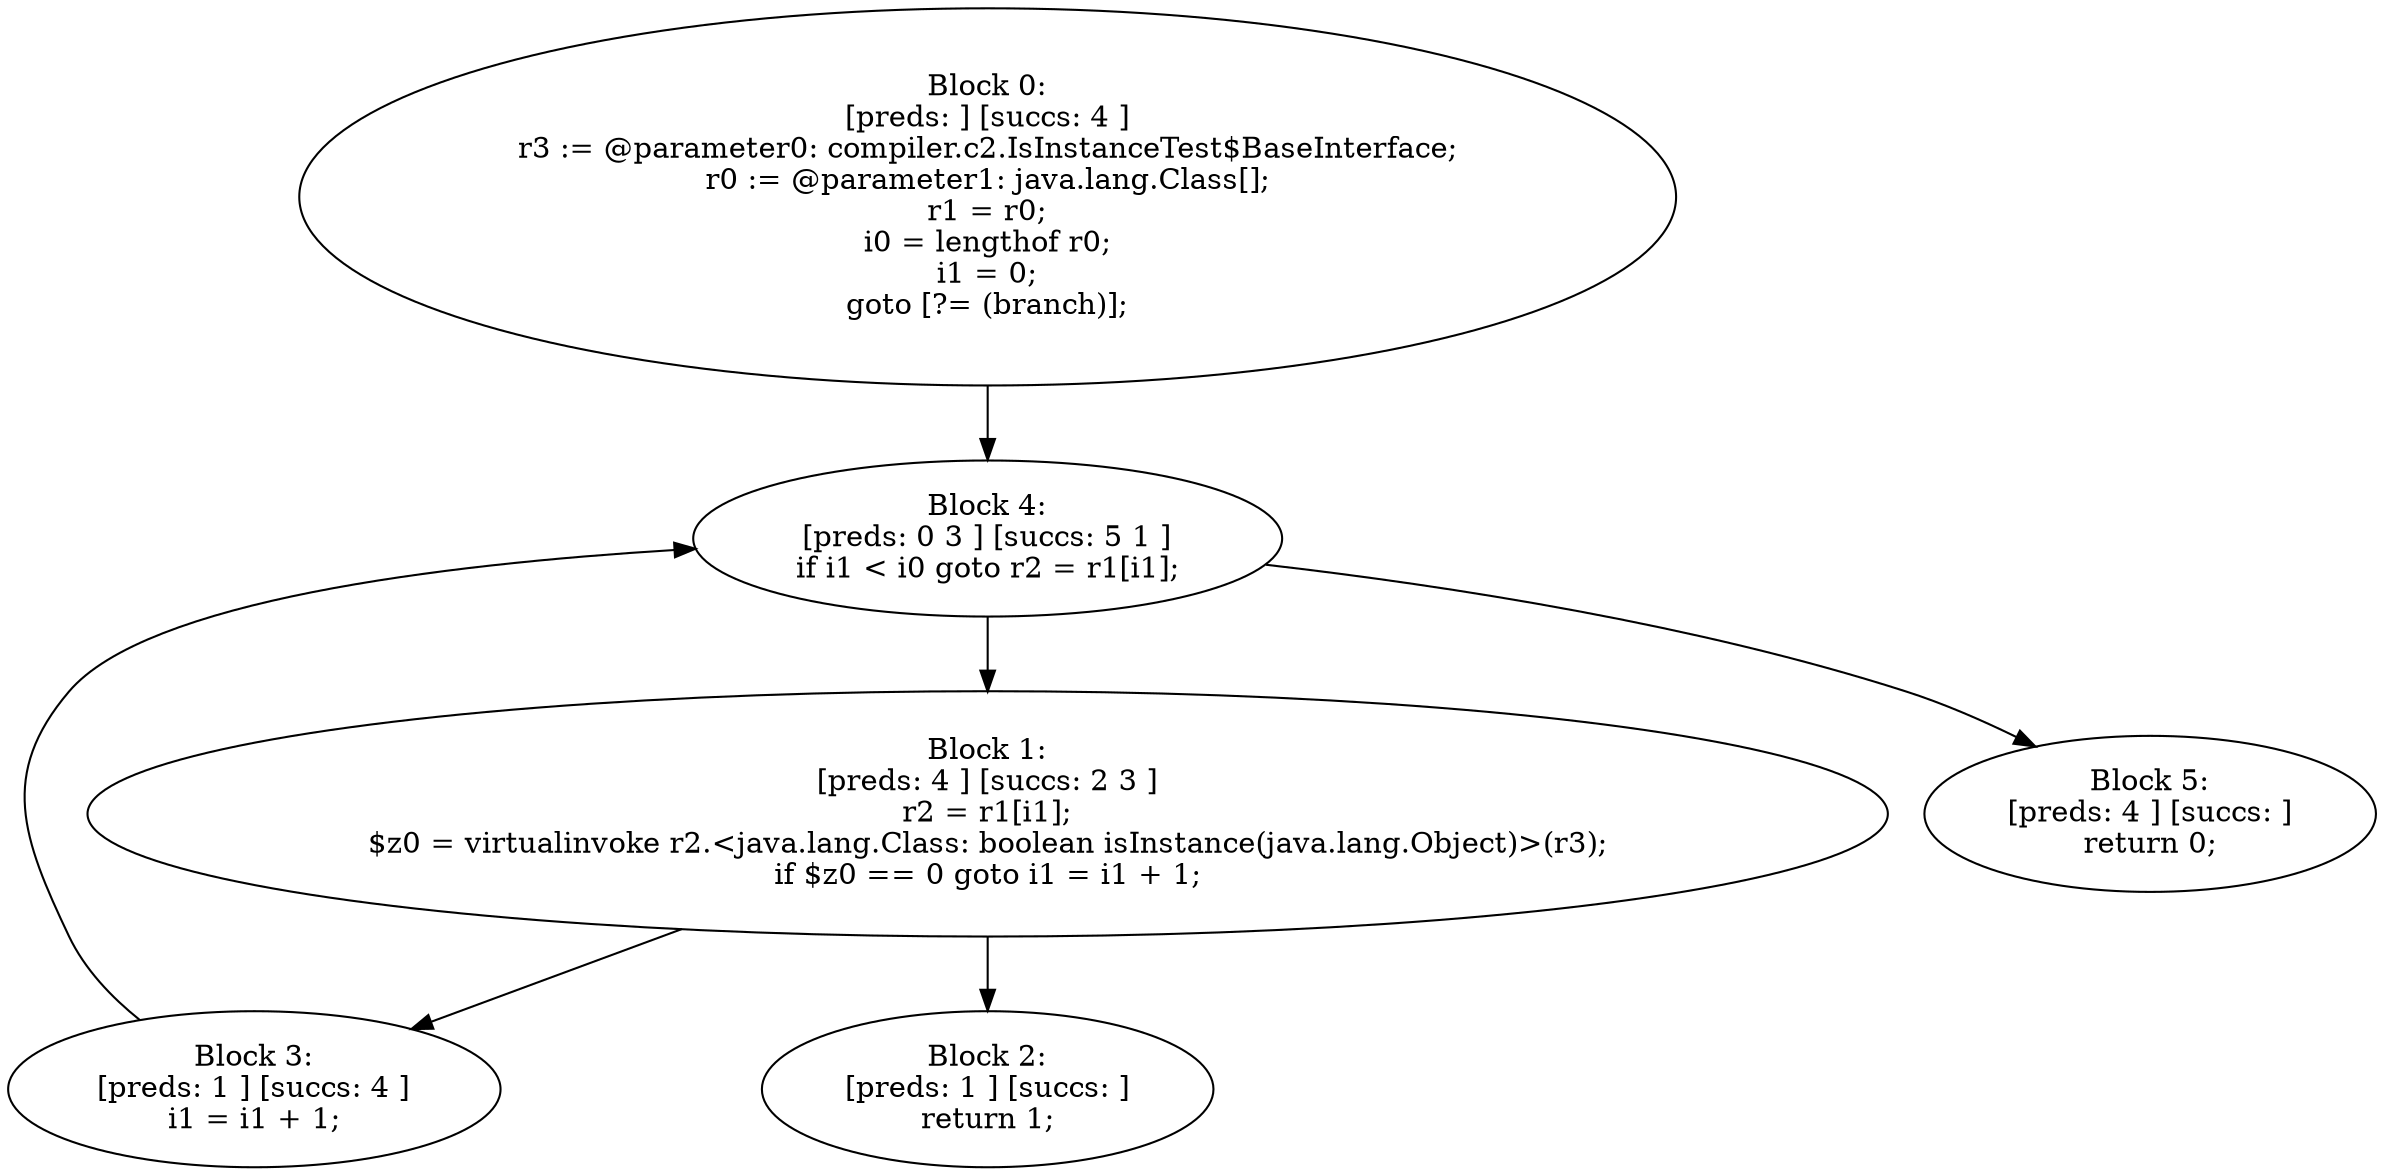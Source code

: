 digraph "unitGraph" {
    "Block 0:
[preds: ] [succs: 4 ]
r3 := @parameter0: compiler.c2.IsInstanceTest$BaseInterface;
r0 := @parameter1: java.lang.Class[];
r1 = r0;
i0 = lengthof r0;
i1 = 0;
goto [?= (branch)];
"
    "Block 1:
[preds: 4 ] [succs: 2 3 ]
r2 = r1[i1];
$z0 = virtualinvoke r2.<java.lang.Class: boolean isInstance(java.lang.Object)>(r3);
if $z0 == 0 goto i1 = i1 + 1;
"
    "Block 2:
[preds: 1 ] [succs: ]
return 1;
"
    "Block 3:
[preds: 1 ] [succs: 4 ]
i1 = i1 + 1;
"
    "Block 4:
[preds: 0 3 ] [succs: 5 1 ]
if i1 < i0 goto r2 = r1[i1];
"
    "Block 5:
[preds: 4 ] [succs: ]
return 0;
"
    "Block 0:
[preds: ] [succs: 4 ]
r3 := @parameter0: compiler.c2.IsInstanceTest$BaseInterface;
r0 := @parameter1: java.lang.Class[];
r1 = r0;
i0 = lengthof r0;
i1 = 0;
goto [?= (branch)];
"->"Block 4:
[preds: 0 3 ] [succs: 5 1 ]
if i1 < i0 goto r2 = r1[i1];
";
    "Block 1:
[preds: 4 ] [succs: 2 3 ]
r2 = r1[i1];
$z0 = virtualinvoke r2.<java.lang.Class: boolean isInstance(java.lang.Object)>(r3);
if $z0 == 0 goto i1 = i1 + 1;
"->"Block 2:
[preds: 1 ] [succs: ]
return 1;
";
    "Block 1:
[preds: 4 ] [succs: 2 3 ]
r2 = r1[i1];
$z0 = virtualinvoke r2.<java.lang.Class: boolean isInstance(java.lang.Object)>(r3);
if $z0 == 0 goto i1 = i1 + 1;
"->"Block 3:
[preds: 1 ] [succs: 4 ]
i1 = i1 + 1;
";
    "Block 3:
[preds: 1 ] [succs: 4 ]
i1 = i1 + 1;
"->"Block 4:
[preds: 0 3 ] [succs: 5 1 ]
if i1 < i0 goto r2 = r1[i1];
";
    "Block 4:
[preds: 0 3 ] [succs: 5 1 ]
if i1 < i0 goto r2 = r1[i1];
"->"Block 5:
[preds: 4 ] [succs: ]
return 0;
";
    "Block 4:
[preds: 0 3 ] [succs: 5 1 ]
if i1 < i0 goto r2 = r1[i1];
"->"Block 1:
[preds: 4 ] [succs: 2 3 ]
r2 = r1[i1];
$z0 = virtualinvoke r2.<java.lang.Class: boolean isInstance(java.lang.Object)>(r3);
if $z0 == 0 goto i1 = i1 + 1;
";
}
